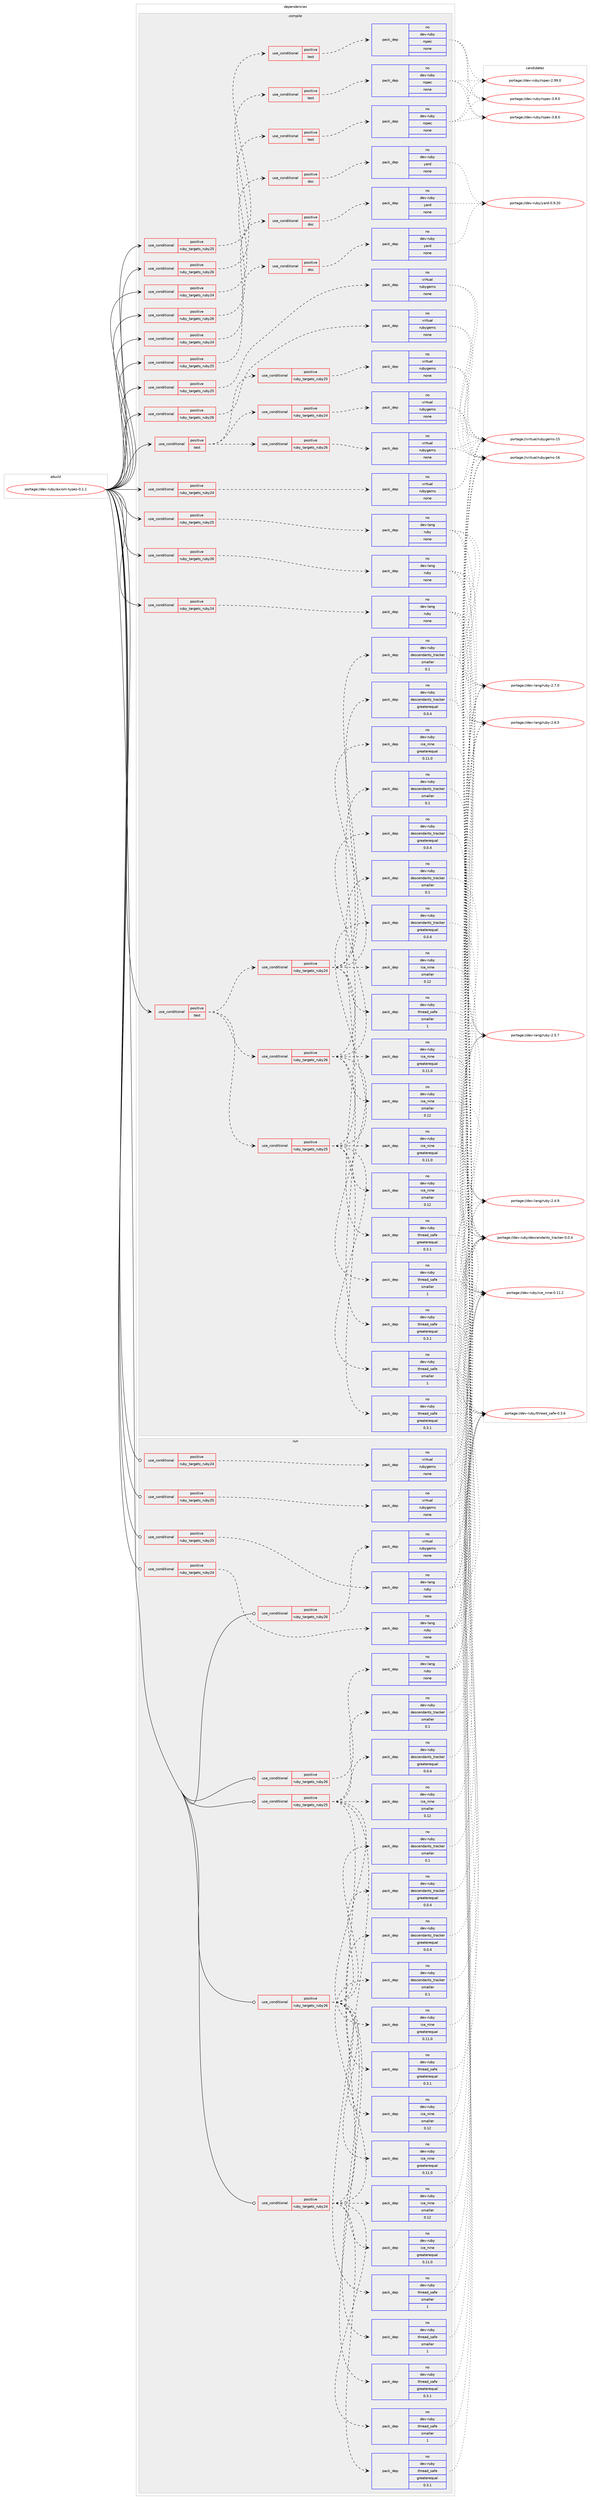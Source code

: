 digraph prolog {

# *************
# Graph options
# *************

newrank=true;
concentrate=true;
compound=true;
graph [rankdir=LR,fontname=Helvetica,fontsize=10,ranksep=1.5];#, ranksep=2.5, nodesep=0.2];
edge  [arrowhead=vee];
node  [fontname=Helvetica,fontsize=10];

# **********
# The ebuild
# **********

subgraph cluster_leftcol {
color=gray;
rank=same;
label=<<i>ebuild</i>>;
id [label="portage://dev-ruby/axiom-types-0.1.1", color=red, width=4, href="../dev-ruby/axiom-types-0.1.1.svg"];
}

# ****************
# The dependencies
# ****************

subgraph cluster_midcol {
color=gray;
label=<<i>dependencies</i>>;
subgraph cluster_compile {
fillcolor="#eeeeee";
style=filled;
label=<<i>compile</i>>;
subgraph cond92978 {
dependency367041 [label=<<TABLE BORDER="0" CELLBORDER="1" CELLSPACING="0" CELLPADDING="4"><TR><TD ROWSPAN="3" CELLPADDING="10">use_conditional</TD></TR><TR><TD>positive</TD></TR><TR><TD>ruby_targets_ruby24</TD></TR></TABLE>>, shape=none, color=red];
subgraph cond92979 {
dependency367042 [label=<<TABLE BORDER="0" CELLBORDER="1" CELLSPACING="0" CELLPADDING="4"><TR><TD ROWSPAN="3" CELLPADDING="10">use_conditional</TD></TR><TR><TD>positive</TD></TR><TR><TD>doc</TD></TR></TABLE>>, shape=none, color=red];
subgraph pack269239 {
dependency367043 [label=<<TABLE BORDER="0" CELLBORDER="1" CELLSPACING="0" CELLPADDING="4" WIDTH="220"><TR><TD ROWSPAN="6" CELLPADDING="30">pack_dep</TD></TR><TR><TD WIDTH="110">no</TD></TR><TR><TD>dev-ruby</TD></TR><TR><TD>yard</TD></TR><TR><TD>none</TD></TR><TR><TD></TD></TR></TABLE>>, shape=none, color=blue];
}
dependency367042:e -> dependency367043:w [weight=20,style="dashed",arrowhead="vee"];
}
dependency367041:e -> dependency367042:w [weight=20,style="dashed",arrowhead="vee"];
}
id:e -> dependency367041:w [weight=20,style="solid",arrowhead="vee"];
subgraph cond92980 {
dependency367044 [label=<<TABLE BORDER="0" CELLBORDER="1" CELLSPACING="0" CELLPADDING="4"><TR><TD ROWSPAN="3" CELLPADDING="10">use_conditional</TD></TR><TR><TD>positive</TD></TR><TR><TD>ruby_targets_ruby24</TD></TR></TABLE>>, shape=none, color=red];
subgraph cond92981 {
dependency367045 [label=<<TABLE BORDER="0" CELLBORDER="1" CELLSPACING="0" CELLPADDING="4"><TR><TD ROWSPAN="3" CELLPADDING="10">use_conditional</TD></TR><TR><TD>positive</TD></TR><TR><TD>test</TD></TR></TABLE>>, shape=none, color=red];
subgraph pack269240 {
dependency367046 [label=<<TABLE BORDER="0" CELLBORDER="1" CELLSPACING="0" CELLPADDING="4" WIDTH="220"><TR><TD ROWSPAN="6" CELLPADDING="30">pack_dep</TD></TR><TR><TD WIDTH="110">no</TD></TR><TR><TD>dev-ruby</TD></TR><TR><TD>rspec</TD></TR><TR><TD>none</TD></TR><TR><TD></TD></TR></TABLE>>, shape=none, color=blue];
}
dependency367045:e -> dependency367046:w [weight=20,style="dashed",arrowhead="vee"];
}
dependency367044:e -> dependency367045:w [weight=20,style="dashed",arrowhead="vee"];
}
id:e -> dependency367044:w [weight=20,style="solid",arrowhead="vee"];
subgraph cond92982 {
dependency367047 [label=<<TABLE BORDER="0" CELLBORDER="1" CELLSPACING="0" CELLPADDING="4"><TR><TD ROWSPAN="3" CELLPADDING="10">use_conditional</TD></TR><TR><TD>positive</TD></TR><TR><TD>ruby_targets_ruby24</TD></TR></TABLE>>, shape=none, color=red];
subgraph pack269241 {
dependency367048 [label=<<TABLE BORDER="0" CELLBORDER="1" CELLSPACING="0" CELLPADDING="4" WIDTH="220"><TR><TD ROWSPAN="6" CELLPADDING="30">pack_dep</TD></TR><TR><TD WIDTH="110">no</TD></TR><TR><TD>dev-lang</TD></TR><TR><TD>ruby</TD></TR><TR><TD>none</TD></TR><TR><TD></TD></TR></TABLE>>, shape=none, color=blue];
}
dependency367047:e -> dependency367048:w [weight=20,style="dashed",arrowhead="vee"];
}
id:e -> dependency367047:w [weight=20,style="solid",arrowhead="vee"];
subgraph cond92983 {
dependency367049 [label=<<TABLE BORDER="0" CELLBORDER="1" CELLSPACING="0" CELLPADDING="4"><TR><TD ROWSPAN="3" CELLPADDING="10">use_conditional</TD></TR><TR><TD>positive</TD></TR><TR><TD>ruby_targets_ruby24</TD></TR></TABLE>>, shape=none, color=red];
subgraph pack269242 {
dependency367050 [label=<<TABLE BORDER="0" CELLBORDER="1" CELLSPACING="0" CELLPADDING="4" WIDTH="220"><TR><TD ROWSPAN="6" CELLPADDING="30">pack_dep</TD></TR><TR><TD WIDTH="110">no</TD></TR><TR><TD>virtual</TD></TR><TR><TD>rubygems</TD></TR><TR><TD>none</TD></TR><TR><TD></TD></TR></TABLE>>, shape=none, color=blue];
}
dependency367049:e -> dependency367050:w [weight=20,style="dashed",arrowhead="vee"];
}
id:e -> dependency367049:w [weight=20,style="solid",arrowhead="vee"];
subgraph cond92984 {
dependency367051 [label=<<TABLE BORDER="0" CELLBORDER="1" CELLSPACING="0" CELLPADDING="4"><TR><TD ROWSPAN="3" CELLPADDING="10">use_conditional</TD></TR><TR><TD>positive</TD></TR><TR><TD>ruby_targets_ruby25</TD></TR></TABLE>>, shape=none, color=red];
subgraph cond92985 {
dependency367052 [label=<<TABLE BORDER="0" CELLBORDER="1" CELLSPACING="0" CELLPADDING="4"><TR><TD ROWSPAN="3" CELLPADDING="10">use_conditional</TD></TR><TR><TD>positive</TD></TR><TR><TD>doc</TD></TR></TABLE>>, shape=none, color=red];
subgraph pack269243 {
dependency367053 [label=<<TABLE BORDER="0" CELLBORDER="1" CELLSPACING="0" CELLPADDING="4" WIDTH="220"><TR><TD ROWSPAN="6" CELLPADDING="30">pack_dep</TD></TR><TR><TD WIDTH="110">no</TD></TR><TR><TD>dev-ruby</TD></TR><TR><TD>yard</TD></TR><TR><TD>none</TD></TR><TR><TD></TD></TR></TABLE>>, shape=none, color=blue];
}
dependency367052:e -> dependency367053:w [weight=20,style="dashed",arrowhead="vee"];
}
dependency367051:e -> dependency367052:w [weight=20,style="dashed",arrowhead="vee"];
}
id:e -> dependency367051:w [weight=20,style="solid",arrowhead="vee"];
subgraph cond92986 {
dependency367054 [label=<<TABLE BORDER="0" CELLBORDER="1" CELLSPACING="0" CELLPADDING="4"><TR><TD ROWSPAN="3" CELLPADDING="10">use_conditional</TD></TR><TR><TD>positive</TD></TR><TR><TD>ruby_targets_ruby25</TD></TR></TABLE>>, shape=none, color=red];
subgraph cond92987 {
dependency367055 [label=<<TABLE BORDER="0" CELLBORDER="1" CELLSPACING="0" CELLPADDING="4"><TR><TD ROWSPAN="3" CELLPADDING="10">use_conditional</TD></TR><TR><TD>positive</TD></TR><TR><TD>test</TD></TR></TABLE>>, shape=none, color=red];
subgraph pack269244 {
dependency367056 [label=<<TABLE BORDER="0" CELLBORDER="1" CELLSPACING="0" CELLPADDING="4" WIDTH="220"><TR><TD ROWSPAN="6" CELLPADDING="30">pack_dep</TD></TR><TR><TD WIDTH="110">no</TD></TR><TR><TD>dev-ruby</TD></TR><TR><TD>rspec</TD></TR><TR><TD>none</TD></TR><TR><TD></TD></TR></TABLE>>, shape=none, color=blue];
}
dependency367055:e -> dependency367056:w [weight=20,style="dashed",arrowhead="vee"];
}
dependency367054:e -> dependency367055:w [weight=20,style="dashed",arrowhead="vee"];
}
id:e -> dependency367054:w [weight=20,style="solid",arrowhead="vee"];
subgraph cond92988 {
dependency367057 [label=<<TABLE BORDER="0" CELLBORDER="1" CELLSPACING="0" CELLPADDING="4"><TR><TD ROWSPAN="3" CELLPADDING="10">use_conditional</TD></TR><TR><TD>positive</TD></TR><TR><TD>ruby_targets_ruby25</TD></TR></TABLE>>, shape=none, color=red];
subgraph pack269245 {
dependency367058 [label=<<TABLE BORDER="0" CELLBORDER="1" CELLSPACING="0" CELLPADDING="4" WIDTH="220"><TR><TD ROWSPAN="6" CELLPADDING="30">pack_dep</TD></TR><TR><TD WIDTH="110">no</TD></TR><TR><TD>dev-lang</TD></TR><TR><TD>ruby</TD></TR><TR><TD>none</TD></TR><TR><TD></TD></TR></TABLE>>, shape=none, color=blue];
}
dependency367057:e -> dependency367058:w [weight=20,style="dashed",arrowhead="vee"];
}
id:e -> dependency367057:w [weight=20,style="solid",arrowhead="vee"];
subgraph cond92989 {
dependency367059 [label=<<TABLE BORDER="0" CELLBORDER="1" CELLSPACING="0" CELLPADDING="4"><TR><TD ROWSPAN="3" CELLPADDING="10">use_conditional</TD></TR><TR><TD>positive</TD></TR><TR><TD>ruby_targets_ruby25</TD></TR></TABLE>>, shape=none, color=red];
subgraph pack269246 {
dependency367060 [label=<<TABLE BORDER="0" CELLBORDER="1" CELLSPACING="0" CELLPADDING="4" WIDTH="220"><TR><TD ROWSPAN="6" CELLPADDING="30">pack_dep</TD></TR><TR><TD WIDTH="110">no</TD></TR><TR><TD>virtual</TD></TR><TR><TD>rubygems</TD></TR><TR><TD>none</TD></TR><TR><TD></TD></TR></TABLE>>, shape=none, color=blue];
}
dependency367059:e -> dependency367060:w [weight=20,style="dashed",arrowhead="vee"];
}
id:e -> dependency367059:w [weight=20,style="solid",arrowhead="vee"];
subgraph cond92990 {
dependency367061 [label=<<TABLE BORDER="0" CELLBORDER="1" CELLSPACING="0" CELLPADDING="4"><TR><TD ROWSPAN="3" CELLPADDING="10">use_conditional</TD></TR><TR><TD>positive</TD></TR><TR><TD>ruby_targets_ruby26</TD></TR></TABLE>>, shape=none, color=red];
subgraph cond92991 {
dependency367062 [label=<<TABLE BORDER="0" CELLBORDER="1" CELLSPACING="0" CELLPADDING="4"><TR><TD ROWSPAN="3" CELLPADDING="10">use_conditional</TD></TR><TR><TD>positive</TD></TR><TR><TD>doc</TD></TR></TABLE>>, shape=none, color=red];
subgraph pack269247 {
dependency367063 [label=<<TABLE BORDER="0" CELLBORDER="1" CELLSPACING="0" CELLPADDING="4" WIDTH="220"><TR><TD ROWSPAN="6" CELLPADDING="30">pack_dep</TD></TR><TR><TD WIDTH="110">no</TD></TR><TR><TD>dev-ruby</TD></TR><TR><TD>yard</TD></TR><TR><TD>none</TD></TR><TR><TD></TD></TR></TABLE>>, shape=none, color=blue];
}
dependency367062:e -> dependency367063:w [weight=20,style="dashed",arrowhead="vee"];
}
dependency367061:e -> dependency367062:w [weight=20,style="dashed",arrowhead="vee"];
}
id:e -> dependency367061:w [weight=20,style="solid",arrowhead="vee"];
subgraph cond92992 {
dependency367064 [label=<<TABLE BORDER="0" CELLBORDER="1" CELLSPACING="0" CELLPADDING="4"><TR><TD ROWSPAN="3" CELLPADDING="10">use_conditional</TD></TR><TR><TD>positive</TD></TR><TR><TD>ruby_targets_ruby26</TD></TR></TABLE>>, shape=none, color=red];
subgraph cond92993 {
dependency367065 [label=<<TABLE BORDER="0" CELLBORDER="1" CELLSPACING="0" CELLPADDING="4"><TR><TD ROWSPAN="3" CELLPADDING="10">use_conditional</TD></TR><TR><TD>positive</TD></TR><TR><TD>test</TD></TR></TABLE>>, shape=none, color=red];
subgraph pack269248 {
dependency367066 [label=<<TABLE BORDER="0" CELLBORDER="1" CELLSPACING="0" CELLPADDING="4" WIDTH="220"><TR><TD ROWSPAN="6" CELLPADDING="30">pack_dep</TD></TR><TR><TD WIDTH="110">no</TD></TR><TR><TD>dev-ruby</TD></TR><TR><TD>rspec</TD></TR><TR><TD>none</TD></TR><TR><TD></TD></TR></TABLE>>, shape=none, color=blue];
}
dependency367065:e -> dependency367066:w [weight=20,style="dashed",arrowhead="vee"];
}
dependency367064:e -> dependency367065:w [weight=20,style="dashed",arrowhead="vee"];
}
id:e -> dependency367064:w [weight=20,style="solid",arrowhead="vee"];
subgraph cond92994 {
dependency367067 [label=<<TABLE BORDER="0" CELLBORDER="1" CELLSPACING="0" CELLPADDING="4"><TR><TD ROWSPAN="3" CELLPADDING="10">use_conditional</TD></TR><TR><TD>positive</TD></TR><TR><TD>ruby_targets_ruby26</TD></TR></TABLE>>, shape=none, color=red];
subgraph pack269249 {
dependency367068 [label=<<TABLE BORDER="0" CELLBORDER="1" CELLSPACING="0" CELLPADDING="4" WIDTH="220"><TR><TD ROWSPAN="6" CELLPADDING="30">pack_dep</TD></TR><TR><TD WIDTH="110">no</TD></TR><TR><TD>dev-lang</TD></TR><TR><TD>ruby</TD></TR><TR><TD>none</TD></TR><TR><TD></TD></TR></TABLE>>, shape=none, color=blue];
}
dependency367067:e -> dependency367068:w [weight=20,style="dashed",arrowhead="vee"];
}
id:e -> dependency367067:w [weight=20,style="solid",arrowhead="vee"];
subgraph cond92995 {
dependency367069 [label=<<TABLE BORDER="0" CELLBORDER="1" CELLSPACING="0" CELLPADDING="4"><TR><TD ROWSPAN="3" CELLPADDING="10">use_conditional</TD></TR><TR><TD>positive</TD></TR><TR><TD>ruby_targets_ruby26</TD></TR></TABLE>>, shape=none, color=red];
subgraph pack269250 {
dependency367070 [label=<<TABLE BORDER="0" CELLBORDER="1" CELLSPACING="0" CELLPADDING="4" WIDTH="220"><TR><TD ROWSPAN="6" CELLPADDING="30">pack_dep</TD></TR><TR><TD WIDTH="110">no</TD></TR><TR><TD>virtual</TD></TR><TR><TD>rubygems</TD></TR><TR><TD>none</TD></TR><TR><TD></TD></TR></TABLE>>, shape=none, color=blue];
}
dependency367069:e -> dependency367070:w [weight=20,style="dashed",arrowhead="vee"];
}
id:e -> dependency367069:w [weight=20,style="solid",arrowhead="vee"];
subgraph cond92996 {
dependency367071 [label=<<TABLE BORDER="0" CELLBORDER="1" CELLSPACING="0" CELLPADDING="4"><TR><TD ROWSPAN="3" CELLPADDING="10">use_conditional</TD></TR><TR><TD>positive</TD></TR><TR><TD>test</TD></TR></TABLE>>, shape=none, color=red];
subgraph cond92997 {
dependency367072 [label=<<TABLE BORDER="0" CELLBORDER="1" CELLSPACING="0" CELLPADDING="4"><TR><TD ROWSPAN="3" CELLPADDING="10">use_conditional</TD></TR><TR><TD>positive</TD></TR><TR><TD>ruby_targets_ruby24</TD></TR></TABLE>>, shape=none, color=red];
subgraph pack269251 {
dependency367073 [label=<<TABLE BORDER="0" CELLBORDER="1" CELLSPACING="0" CELLPADDING="4" WIDTH="220"><TR><TD ROWSPAN="6" CELLPADDING="30">pack_dep</TD></TR><TR><TD WIDTH="110">no</TD></TR><TR><TD>dev-ruby</TD></TR><TR><TD>descendants_tracker</TD></TR><TR><TD>greaterequal</TD></TR><TR><TD>0.0.4</TD></TR></TABLE>>, shape=none, color=blue];
}
dependency367072:e -> dependency367073:w [weight=20,style="dashed",arrowhead="vee"];
subgraph pack269252 {
dependency367074 [label=<<TABLE BORDER="0" CELLBORDER="1" CELLSPACING="0" CELLPADDING="4" WIDTH="220"><TR><TD ROWSPAN="6" CELLPADDING="30">pack_dep</TD></TR><TR><TD WIDTH="110">no</TD></TR><TR><TD>dev-ruby</TD></TR><TR><TD>descendants_tracker</TD></TR><TR><TD>smaller</TD></TR><TR><TD>0.1</TD></TR></TABLE>>, shape=none, color=blue];
}
dependency367072:e -> dependency367074:w [weight=20,style="dashed",arrowhead="vee"];
subgraph pack269253 {
dependency367075 [label=<<TABLE BORDER="0" CELLBORDER="1" CELLSPACING="0" CELLPADDING="4" WIDTH="220"><TR><TD ROWSPAN="6" CELLPADDING="30">pack_dep</TD></TR><TR><TD WIDTH="110">no</TD></TR><TR><TD>dev-ruby</TD></TR><TR><TD>ice_nine</TD></TR><TR><TD>greaterequal</TD></TR><TR><TD>0.11.0</TD></TR></TABLE>>, shape=none, color=blue];
}
dependency367072:e -> dependency367075:w [weight=20,style="dashed",arrowhead="vee"];
subgraph pack269254 {
dependency367076 [label=<<TABLE BORDER="0" CELLBORDER="1" CELLSPACING="0" CELLPADDING="4" WIDTH="220"><TR><TD ROWSPAN="6" CELLPADDING="30">pack_dep</TD></TR><TR><TD WIDTH="110">no</TD></TR><TR><TD>dev-ruby</TD></TR><TR><TD>ice_nine</TD></TR><TR><TD>smaller</TD></TR><TR><TD>0.12</TD></TR></TABLE>>, shape=none, color=blue];
}
dependency367072:e -> dependency367076:w [weight=20,style="dashed",arrowhead="vee"];
subgraph pack269255 {
dependency367077 [label=<<TABLE BORDER="0" CELLBORDER="1" CELLSPACING="0" CELLPADDING="4" WIDTH="220"><TR><TD ROWSPAN="6" CELLPADDING="30">pack_dep</TD></TR><TR><TD WIDTH="110">no</TD></TR><TR><TD>dev-ruby</TD></TR><TR><TD>thread_safe</TD></TR><TR><TD>greaterequal</TD></TR><TR><TD>0.3.1</TD></TR></TABLE>>, shape=none, color=blue];
}
dependency367072:e -> dependency367077:w [weight=20,style="dashed",arrowhead="vee"];
subgraph pack269256 {
dependency367078 [label=<<TABLE BORDER="0" CELLBORDER="1" CELLSPACING="0" CELLPADDING="4" WIDTH="220"><TR><TD ROWSPAN="6" CELLPADDING="30">pack_dep</TD></TR><TR><TD WIDTH="110">no</TD></TR><TR><TD>dev-ruby</TD></TR><TR><TD>thread_safe</TD></TR><TR><TD>smaller</TD></TR><TR><TD>1</TD></TR></TABLE>>, shape=none, color=blue];
}
dependency367072:e -> dependency367078:w [weight=20,style="dashed",arrowhead="vee"];
}
dependency367071:e -> dependency367072:w [weight=20,style="dashed",arrowhead="vee"];
subgraph cond92998 {
dependency367079 [label=<<TABLE BORDER="0" CELLBORDER="1" CELLSPACING="0" CELLPADDING="4"><TR><TD ROWSPAN="3" CELLPADDING="10">use_conditional</TD></TR><TR><TD>positive</TD></TR><TR><TD>ruby_targets_ruby25</TD></TR></TABLE>>, shape=none, color=red];
subgraph pack269257 {
dependency367080 [label=<<TABLE BORDER="0" CELLBORDER="1" CELLSPACING="0" CELLPADDING="4" WIDTH="220"><TR><TD ROWSPAN="6" CELLPADDING="30">pack_dep</TD></TR><TR><TD WIDTH="110">no</TD></TR><TR><TD>dev-ruby</TD></TR><TR><TD>descendants_tracker</TD></TR><TR><TD>greaterequal</TD></TR><TR><TD>0.0.4</TD></TR></TABLE>>, shape=none, color=blue];
}
dependency367079:e -> dependency367080:w [weight=20,style="dashed",arrowhead="vee"];
subgraph pack269258 {
dependency367081 [label=<<TABLE BORDER="0" CELLBORDER="1" CELLSPACING="0" CELLPADDING="4" WIDTH="220"><TR><TD ROWSPAN="6" CELLPADDING="30">pack_dep</TD></TR><TR><TD WIDTH="110">no</TD></TR><TR><TD>dev-ruby</TD></TR><TR><TD>descendants_tracker</TD></TR><TR><TD>smaller</TD></TR><TR><TD>0.1</TD></TR></TABLE>>, shape=none, color=blue];
}
dependency367079:e -> dependency367081:w [weight=20,style="dashed",arrowhead="vee"];
subgraph pack269259 {
dependency367082 [label=<<TABLE BORDER="0" CELLBORDER="1" CELLSPACING="0" CELLPADDING="4" WIDTH="220"><TR><TD ROWSPAN="6" CELLPADDING="30">pack_dep</TD></TR><TR><TD WIDTH="110">no</TD></TR><TR><TD>dev-ruby</TD></TR><TR><TD>ice_nine</TD></TR><TR><TD>greaterequal</TD></TR><TR><TD>0.11.0</TD></TR></TABLE>>, shape=none, color=blue];
}
dependency367079:e -> dependency367082:w [weight=20,style="dashed",arrowhead="vee"];
subgraph pack269260 {
dependency367083 [label=<<TABLE BORDER="0" CELLBORDER="1" CELLSPACING="0" CELLPADDING="4" WIDTH="220"><TR><TD ROWSPAN="6" CELLPADDING="30">pack_dep</TD></TR><TR><TD WIDTH="110">no</TD></TR><TR><TD>dev-ruby</TD></TR><TR><TD>ice_nine</TD></TR><TR><TD>smaller</TD></TR><TR><TD>0.12</TD></TR></TABLE>>, shape=none, color=blue];
}
dependency367079:e -> dependency367083:w [weight=20,style="dashed",arrowhead="vee"];
subgraph pack269261 {
dependency367084 [label=<<TABLE BORDER="0" CELLBORDER="1" CELLSPACING="0" CELLPADDING="4" WIDTH="220"><TR><TD ROWSPAN="6" CELLPADDING="30">pack_dep</TD></TR><TR><TD WIDTH="110">no</TD></TR><TR><TD>dev-ruby</TD></TR><TR><TD>thread_safe</TD></TR><TR><TD>greaterequal</TD></TR><TR><TD>0.3.1</TD></TR></TABLE>>, shape=none, color=blue];
}
dependency367079:e -> dependency367084:w [weight=20,style="dashed",arrowhead="vee"];
subgraph pack269262 {
dependency367085 [label=<<TABLE BORDER="0" CELLBORDER="1" CELLSPACING="0" CELLPADDING="4" WIDTH="220"><TR><TD ROWSPAN="6" CELLPADDING="30">pack_dep</TD></TR><TR><TD WIDTH="110">no</TD></TR><TR><TD>dev-ruby</TD></TR><TR><TD>thread_safe</TD></TR><TR><TD>smaller</TD></TR><TR><TD>1</TD></TR></TABLE>>, shape=none, color=blue];
}
dependency367079:e -> dependency367085:w [weight=20,style="dashed",arrowhead="vee"];
}
dependency367071:e -> dependency367079:w [weight=20,style="dashed",arrowhead="vee"];
subgraph cond92999 {
dependency367086 [label=<<TABLE BORDER="0" CELLBORDER="1" CELLSPACING="0" CELLPADDING="4"><TR><TD ROWSPAN="3" CELLPADDING="10">use_conditional</TD></TR><TR><TD>positive</TD></TR><TR><TD>ruby_targets_ruby26</TD></TR></TABLE>>, shape=none, color=red];
subgraph pack269263 {
dependency367087 [label=<<TABLE BORDER="0" CELLBORDER="1" CELLSPACING="0" CELLPADDING="4" WIDTH="220"><TR><TD ROWSPAN="6" CELLPADDING="30">pack_dep</TD></TR><TR><TD WIDTH="110">no</TD></TR><TR><TD>dev-ruby</TD></TR><TR><TD>descendants_tracker</TD></TR><TR><TD>greaterequal</TD></TR><TR><TD>0.0.4</TD></TR></TABLE>>, shape=none, color=blue];
}
dependency367086:e -> dependency367087:w [weight=20,style="dashed",arrowhead="vee"];
subgraph pack269264 {
dependency367088 [label=<<TABLE BORDER="0" CELLBORDER="1" CELLSPACING="0" CELLPADDING="4" WIDTH="220"><TR><TD ROWSPAN="6" CELLPADDING="30">pack_dep</TD></TR><TR><TD WIDTH="110">no</TD></TR><TR><TD>dev-ruby</TD></TR><TR><TD>descendants_tracker</TD></TR><TR><TD>smaller</TD></TR><TR><TD>0.1</TD></TR></TABLE>>, shape=none, color=blue];
}
dependency367086:e -> dependency367088:w [weight=20,style="dashed",arrowhead="vee"];
subgraph pack269265 {
dependency367089 [label=<<TABLE BORDER="0" CELLBORDER="1" CELLSPACING="0" CELLPADDING="4" WIDTH="220"><TR><TD ROWSPAN="6" CELLPADDING="30">pack_dep</TD></TR><TR><TD WIDTH="110">no</TD></TR><TR><TD>dev-ruby</TD></TR><TR><TD>ice_nine</TD></TR><TR><TD>greaterequal</TD></TR><TR><TD>0.11.0</TD></TR></TABLE>>, shape=none, color=blue];
}
dependency367086:e -> dependency367089:w [weight=20,style="dashed",arrowhead="vee"];
subgraph pack269266 {
dependency367090 [label=<<TABLE BORDER="0" CELLBORDER="1" CELLSPACING="0" CELLPADDING="4" WIDTH="220"><TR><TD ROWSPAN="6" CELLPADDING="30">pack_dep</TD></TR><TR><TD WIDTH="110">no</TD></TR><TR><TD>dev-ruby</TD></TR><TR><TD>ice_nine</TD></TR><TR><TD>smaller</TD></TR><TR><TD>0.12</TD></TR></TABLE>>, shape=none, color=blue];
}
dependency367086:e -> dependency367090:w [weight=20,style="dashed",arrowhead="vee"];
subgraph pack269267 {
dependency367091 [label=<<TABLE BORDER="0" CELLBORDER="1" CELLSPACING="0" CELLPADDING="4" WIDTH="220"><TR><TD ROWSPAN="6" CELLPADDING="30">pack_dep</TD></TR><TR><TD WIDTH="110">no</TD></TR><TR><TD>dev-ruby</TD></TR><TR><TD>thread_safe</TD></TR><TR><TD>greaterequal</TD></TR><TR><TD>0.3.1</TD></TR></TABLE>>, shape=none, color=blue];
}
dependency367086:e -> dependency367091:w [weight=20,style="dashed",arrowhead="vee"];
subgraph pack269268 {
dependency367092 [label=<<TABLE BORDER="0" CELLBORDER="1" CELLSPACING="0" CELLPADDING="4" WIDTH="220"><TR><TD ROWSPAN="6" CELLPADDING="30">pack_dep</TD></TR><TR><TD WIDTH="110">no</TD></TR><TR><TD>dev-ruby</TD></TR><TR><TD>thread_safe</TD></TR><TR><TD>smaller</TD></TR><TR><TD>1</TD></TR></TABLE>>, shape=none, color=blue];
}
dependency367086:e -> dependency367092:w [weight=20,style="dashed",arrowhead="vee"];
}
dependency367071:e -> dependency367086:w [weight=20,style="dashed",arrowhead="vee"];
}
id:e -> dependency367071:w [weight=20,style="solid",arrowhead="vee"];
subgraph cond93000 {
dependency367093 [label=<<TABLE BORDER="0" CELLBORDER="1" CELLSPACING="0" CELLPADDING="4"><TR><TD ROWSPAN="3" CELLPADDING="10">use_conditional</TD></TR><TR><TD>positive</TD></TR><TR><TD>test</TD></TR></TABLE>>, shape=none, color=red];
subgraph cond93001 {
dependency367094 [label=<<TABLE BORDER="0" CELLBORDER="1" CELLSPACING="0" CELLPADDING="4"><TR><TD ROWSPAN="3" CELLPADDING="10">use_conditional</TD></TR><TR><TD>positive</TD></TR><TR><TD>ruby_targets_ruby24</TD></TR></TABLE>>, shape=none, color=red];
subgraph pack269269 {
dependency367095 [label=<<TABLE BORDER="0" CELLBORDER="1" CELLSPACING="0" CELLPADDING="4" WIDTH="220"><TR><TD ROWSPAN="6" CELLPADDING="30">pack_dep</TD></TR><TR><TD WIDTH="110">no</TD></TR><TR><TD>virtual</TD></TR><TR><TD>rubygems</TD></TR><TR><TD>none</TD></TR><TR><TD></TD></TR></TABLE>>, shape=none, color=blue];
}
dependency367094:e -> dependency367095:w [weight=20,style="dashed",arrowhead="vee"];
}
dependency367093:e -> dependency367094:w [weight=20,style="dashed",arrowhead="vee"];
subgraph cond93002 {
dependency367096 [label=<<TABLE BORDER="0" CELLBORDER="1" CELLSPACING="0" CELLPADDING="4"><TR><TD ROWSPAN="3" CELLPADDING="10">use_conditional</TD></TR><TR><TD>positive</TD></TR><TR><TD>ruby_targets_ruby25</TD></TR></TABLE>>, shape=none, color=red];
subgraph pack269270 {
dependency367097 [label=<<TABLE BORDER="0" CELLBORDER="1" CELLSPACING="0" CELLPADDING="4" WIDTH="220"><TR><TD ROWSPAN="6" CELLPADDING="30">pack_dep</TD></TR><TR><TD WIDTH="110">no</TD></TR><TR><TD>virtual</TD></TR><TR><TD>rubygems</TD></TR><TR><TD>none</TD></TR><TR><TD></TD></TR></TABLE>>, shape=none, color=blue];
}
dependency367096:e -> dependency367097:w [weight=20,style="dashed",arrowhead="vee"];
}
dependency367093:e -> dependency367096:w [weight=20,style="dashed",arrowhead="vee"];
subgraph cond93003 {
dependency367098 [label=<<TABLE BORDER="0" CELLBORDER="1" CELLSPACING="0" CELLPADDING="4"><TR><TD ROWSPAN="3" CELLPADDING="10">use_conditional</TD></TR><TR><TD>positive</TD></TR><TR><TD>ruby_targets_ruby26</TD></TR></TABLE>>, shape=none, color=red];
subgraph pack269271 {
dependency367099 [label=<<TABLE BORDER="0" CELLBORDER="1" CELLSPACING="0" CELLPADDING="4" WIDTH="220"><TR><TD ROWSPAN="6" CELLPADDING="30">pack_dep</TD></TR><TR><TD WIDTH="110">no</TD></TR><TR><TD>virtual</TD></TR><TR><TD>rubygems</TD></TR><TR><TD>none</TD></TR><TR><TD></TD></TR></TABLE>>, shape=none, color=blue];
}
dependency367098:e -> dependency367099:w [weight=20,style="dashed",arrowhead="vee"];
}
dependency367093:e -> dependency367098:w [weight=20,style="dashed",arrowhead="vee"];
}
id:e -> dependency367093:w [weight=20,style="solid",arrowhead="vee"];
}
subgraph cluster_compileandrun {
fillcolor="#eeeeee";
style=filled;
label=<<i>compile and run</i>>;
}
subgraph cluster_run {
fillcolor="#eeeeee";
style=filled;
label=<<i>run</i>>;
subgraph cond93004 {
dependency367100 [label=<<TABLE BORDER="0" CELLBORDER="1" CELLSPACING="0" CELLPADDING="4"><TR><TD ROWSPAN="3" CELLPADDING="10">use_conditional</TD></TR><TR><TD>positive</TD></TR><TR><TD>ruby_targets_ruby24</TD></TR></TABLE>>, shape=none, color=red];
subgraph pack269272 {
dependency367101 [label=<<TABLE BORDER="0" CELLBORDER="1" CELLSPACING="0" CELLPADDING="4" WIDTH="220"><TR><TD ROWSPAN="6" CELLPADDING="30">pack_dep</TD></TR><TR><TD WIDTH="110">no</TD></TR><TR><TD>dev-lang</TD></TR><TR><TD>ruby</TD></TR><TR><TD>none</TD></TR><TR><TD></TD></TR></TABLE>>, shape=none, color=blue];
}
dependency367100:e -> dependency367101:w [weight=20,style="dashed",arrowhead="vee"];
}
id:e -> dependency367100:w [weight=20,style="solid",arrowhead="odot"];
subgraph cond93005 {
dependency367102 [label=<<TABLE BORDER="0" CELLBORDER="1" CELLSPACING="0" CELLPADDING="4"><TR><TD ROWSPAN="3" CELLPADDING="10">use_conditional</TD></TR><TR><TD>positive</TD></TR><TR><TD>ruby_targets_ruby24</TD></TR></TABLE>>, shape=none, color=red];
subgraph pack269273 {
dependency367103 [label=<<TABLE BORDER="0" CELLBORDER="1" CELLSPACING="0" CELLPADDING="4" WIDTH="220"><TR><TD ROWSPAN="6" CELLPADDING="30">pack_dep</TD></TR><TR><TD WIDTH="110">no</TD></TR><TR><TD>dev-ruby</TD></TR><TR><TD>descendants_tracker</TD></TR><TR><TD>greaterequal</TD></TR><TR><TD>0.0.4</TD></TR></TABLE>>, shape=none, color=blue];
}
dependency367102:e -> dependency367103:w [weight=20,style="dashed",arrowhead="vee"];
subgraph pack269274 {
dependency367104 [label=<<TABLE BORDER="0" CELLBORDER="1" CELLSPACING="0" CELLPADDING="4" WIDTH="220"><TR><TD ROWSPAN="6" CELLPADDING="30">pack_dep</TD></TR><TR><TD WIDTH="110">no</TD></TR><TR><TD>dev-ruby</TD></TR><TR><TD>descendants_tracker</TD></TR><TR><TD>smaller</TD></TR><TR><TD>0.1</TD></TR></TABLE>>, shape=none, color=blue];
}
dependency367102:e -> dependency367104:w [weight=20,style="dashed",arrowhead="vee"];
subgraph pack269275 {
dependency367105 [label=<<TABLE BORDER="0" CELLBORDER="1" CELLSPACING="0" CELLPADDING="4" WIDTH="220"><TR><TD ROWSPAN="6" CELLPADDING="30">pack_dep</TD></TR><TR><TD WIDTH="110">no</TD></TR><TR><TD>dev-ruby</TD></TR><TR><TD>ice_nine</TD></TR><TR><TD>greaterequal</TD></TR><TR><TD>0.11.0</TD></TR></TABLE>>, shape=none, color=blue];
}
dependency367102:e -> dependency367105:w [weight=20,style="dashed",arrowhead="vee"];
subgraph pack269276 {
dependency367106 [label=<<TABLE BORDER="0" CELLBORDER="1" CELLSPACING="0" CELLPADDING="4" WIDTH="220"><TR><TD ROWSPAN="6" CELLPADDING="30">pack_dep</TD></TR><TR><TD WIDTH="110">no</TD></TR><TR><TD>dev-ruby</TD></TR><TR><TD>ice_nine</TD></TR><TR><TD>smaller</TD></TR><TR><TD>0.12</TD></TR></TABLE>>, shape=none, color=blue];
}
dependency367102:e -> dependency367106:w [weight=20,style="dashed",arrowhead="vee"];
subgraph pack269277 {
dependency367107 [label=<<TABLE BORDER="0" CELLBORDER="1" CELLSPACING="0" CELLPADDING="4" WIDTH="220"><TR><TD ROWSPAN="6" CELLPADDING="30">pack_dep</TD></TR><TR><TD WIDTH="110">no</TD></TR><TR><TD>dev-ruby</TD></TR><TR><TD>thread_safe</TD></TR><TR><TD>greaterequal</TD></TR><TR><TD>0.3.1</TD></TR></TABLE>>, shape=none, color=blue];
}
dependency367102:e -> dependency367107:w [weight=20,style="dashed",arrowhead="vee"];
subgraph pack269278 {
dependency367108 [label=<<TABLE BORDER="0" CELLBORDER="1" CELLSPACING="0" CELLPADDING="4" WIDTH="220"><TR><TD ROWSPAN="6" CELLPADDING="30">pack_dep</TD></TR><TR><TD WIDTH="110">no</TD></TR><TR><TD>dev-ruby</TD></TR><TR><TD>thread_safe</TD></TR><TR><TD>smaller</TD></TR><TR><TD>1</TD></TR></TABLE>>, shape=none, color=blue];
}
dependency367102:e -> dependency367108:w [weight=20,style="dashed",arrowhead="vee"];
}
id:e -> dependency367102:w [weight=20,style="solid",arrowhead="odot"];
subgraph cond93006 {
dependency367109 [label=<<TABLE BORDER="0" CELLBORDER="1" CELLSPACING="0" CELLPADDING="4"><TR><TD ROWSPAN="3" CELLPADDING="10">use_conditional</TD></TR><TR><TD>positive</TD></TR><TR><TD>ruby_targets_ruby24</TD></TR></TABLE>>, shape=none, color=red];
subgraph pack269279 {
dependency367110 [label=<<TABLE BORDER="0" CELLBORDER="1" CELLSPACING="0" CELLPADDING="4" WIDTH="220"><TR><TD ROWSPAN="6" CELLPADDING="30">pack_dep</TD></TR><TR><TD WIDTH="110">no</TD></TR><TR><TD>virtual</TD></TR><TR><TD>rubygems</TD></TR><TR><TD>none</TD></TR><TR><TD></TD></TR></TABLE>>, shape=none, color=blue];
}
dependency367109:e -> dependency367110:w [weight=20,style="dashed",arrowhead="vee"];
}
id:e -> dependency367109:w [weight=20,style="solid",arrowhead="odot"];
subgraph cond93007 {
dependency367111 [label=<<TABLE BORDER="0" CELLBORDER="1" CELLSPACING="0" CELLPADDING="4"><TR><TD ROWSPAN="3" CELLPADDING="10">use_conditional</TD></TR><TR><TD>positive</TD></TR><TR><TD>ruby_targets_ruby25</TD></TR></TABLE>>, shape=none, color=red];
subgraph pack269280 {
dependency367112 [label=<<TABLE BORDER="0" CELLBORDER="1" CELLSPACING="0" CELLPADDING="4" WIDTH="220"><TR><TD ROWSPAN="6" CELLPADDING="30">pack_dep</TD></TR><TR><TD WIDTH="110">no</TD></TR><TR><TD>dev-lang</TD></TR><TR><TD>ruby</TD></TR><TR><TD>none</TD></TR><TR><TD></TD></TR></TABLE>>, shape=none, color=blue];
}
dependency367111:e -> dependency367112:w [weight=20,style="dashed",arrowhead="vee"];
}
id:e -> dependency367111:w [weight=20,style="solid",arrowhead="odot"];
subgraph cond93008 {
dependency367113 [label=<<TABLE BORDER="0" CELLBORDER="1" CELLSPACING="0" CELLPADDING="4"><TR><TD ROWSPAN="3" CELLPADDING="10">use_conditional</TD></TR><TR><TD>positive</TD></TR><TR><TD>ruby_targets_ruby25</TD></TR></TABLE>>, shape=none, color=red];
subgraph pack269281 {
dependency367114 [label=<<TABLE BORDER="0" CELLBORDER="1" CELLSPACING="0" CELLPADDING="4" WIDTH="220"><TR><TD ROWSPAN="6" CELLPADDING="30">pack_dep</TD></TR><TR><TD WIDTH="110">no</TD></TR><TR><TD>dev-ruby</TD></TR><TR><TD>descendants_tracker</TD></TR><TR><TD>greaterequal</TD></TR><TR><TD>0.0.4</TD></TR></TABLE>>, shape=none, color=blue];
}
dependency367113:e -> dependency367114:w [weight=20,style="dashed",arrowhead="vee"];
subgraph pack269282 {
dependency367115 [label=<<TABLE BORDER="0" CELLBORDER="1" CELLSPACING="0" CELLPADDING="4" WIDTH="220"><TR><TD ROWSPAN="6" CELLPADDING="30">pack_dep</TD></TR><TR><TD WIDTH="110">no</TD></TR><TR><TD>dev-ruby</TD></TR><TR><TD>descendants_tracker</TD></TR><TR><TD>smaller</TD></TR><TR><TD>0.1</TD></TR></TABLE>>, shape=none, color=blue];
}
dependency367113:e -> dependency367115:w [weight=20,style="dashed",arrowhead="vee"];
subgraph pack269283 {
dependency367116 [label=<<TABLE BORDER="0" CELLBORDER="1" CELLSPACING="0" CELLPADDING="4" WIDTH="220"><TR><TD ROWSPAN="6" CELLPADDING="30">pack_dep</TD></TR><TR><TD WIDTH="110">no</TD></TR><TR><TD>dev-ruby</TD></TR><TR><TD>ice_nine</TD></TR><TR><TD>greaterequal</TD></TR><TR><TD>0.11.0</TD></TR></TABLE>>, shape=none, color=blue];
}
dependency367113:e -> dependency367116:w [weight=20,style="dashed",arrowhead="vee"];
subgraph pack269284 {
dependency367117 [label=<<TABLE BORDER="0" CELLBORDER="1" CELLSPACING="0" CELLPADDING="4" WIDTH="220"><TR><TD ROWSPAN="6" CELLPADDING="30">pack_dep</TD></TR><TR><TD WIDTH="110">no</TD></TR><TR><TD>dev-ruby</TD></TR><TR><TD>ice_nine</TD></TR><TR><TD>smaller</TD></TR><TR><TD>0.12</TD></TR></TABLE>>, shape=none, color=blue];
}
dependency367113:e -> dependency367117:w [weight=20,style="dashed",arrowhead="vee"];
subgraph pack269285 {
dependency367118 [label=<<TABLE BORDER="0" CELLBORDER="1" CELLSPACING="0" CELLPADDING="4" WIDTH="220"><TR><TD ROWSPAN="6" CELLPADDING="30">pack_dep</TD></TR><TR><TD WIDTH="110">no</TD></TR><TR><TD>dev-ruby</TD></TR><TR><TD>thread_safe</TD></TR><TR><TD>greaterequal</TD></TR><TR><TD>0.3.1</TD></TR></TABLE>>, shape=none, color=blue];
}
dependency367113:e -> dependency367118:w [weight=20,style="dashed",arrowhead="vee"];
subgraph pack269286 {
dependency367119 [label=<<TABLE BORDER="0" CELLBORDER="1" CELLSPACING="0" CELLPADDING="4" WIDTH="220"><TR><TD ROWSPAN="6" CELLPADDING="30">pack_dep</TD></TR><TR><TD WIDTH="110">no</TD></TR><TR><TD>dev-ruby</TD></TR><TR><TD>thread_safe</TD></TR><TR><TD>smaller</TD></TR><TR><TD>1</TD></TR></TABLE>>, shape=none, color=blue];
}
dependency367113:e -> dependency367119:w [weight=20,style="dashed",arrowhead="vee"];
}
id:e -> dependency367113:w [weight=20,style="solid",arrowhead="odot"];
subgraph cond93009 {
dependency367120 [label=<<TABLE BORDER="0" CELLBORDER="1" CELLSPACING="0" CELLPADDING="4"><TR><TD ROWSPAN="3" CELLPADDING="10">use_conditional</TD></TR><TR><TD>positive</TD></TR><TR><TD>ruby_targets_ruby25</TD></TR></TABLE>>, shape=none, color=red];
subgraph pack269287 {
dependency367121 [label=<<TABLE BORDER="0" CELLBORDER="1" CELLSPACING="0" CELLPADDING="4" WIDTH="220"><TR><TD ROWSPAN="6" CELLPADDING="30">pack_dep</TD></TR><TR><TD WIDTH="110">no</TD></TR><TR><TD>virtual</TD></TR><TR><TD>rubygems</TD></TR><TR><TD>none</TD></TR><TR><TD></TD></TR></TABLE>>, shape=none, color=blue];
}
dependency367120:e -> dependency367121:w [weight=20,style="dashed",arrowhead="vee"];
}
id:e -> dependency367120:w [weight=20,style="solid",arrowhead="odot"];
subgraph cond93010 {
dependency367122 [label=<<TABLE BORDER="0" CELLBORDER="1" CELLSPACING="0" CELLPADDING="4"><TR><TD ROWSPAN="3" CELLPADDING="10">use_conditional</TD></TR><TR><TD>positive</TD></TR><TR><TD>ruby_targets_ruby26</TD></TR></TABLE>>, shape=none, color=red];
subgraph pack269288 {
dependency367123 [label=<<TABLE BORDER="0" CELLBORDER="1" CELLSPACING="0" CELLPADDING="4" WIDTH="220"><TR><TD ROWSPAN="6" CELLPADDING="30">pack_dep</TD></TR><TR><TD WIDTH="110">no</TD></TR><TR><TD>dev-lang</TD></TR><TR><TD>ruby</TD></TR><TR><TD>none</TD></TR><TR><TD></TD></TR></TABLE>>, shape=none, color=blue];
}
dependency367122:e -> dependency367123:w [weight=20,style="dashed",arrowhead="vee"];
}
id:e -> dependency367122:w [weight=20,style="solid",arrowhead="odot"];
subgraph cond93011 {
dependency367124 [label=<<TABLE BORDER="0" CELLBORDER="1" CELLSPACING="0" CELLPADDING="4"><TR><TD ROWSPAN="3" CELLPADDING="10">use_conditional</TD></TR><TR><TD>positive</TD></TR><TR><TD>ruby_targets_ruby26</TD></TR></TABLE>>, shape=none, color=red];
subgraph pack269289 {
dependency367125 [label=<<TABLE BORDER="0" CELLBORDER="1" CELLSPACING="0" CELLPADDING="4" WIDTH="220"><TR><TD ROWSPAN="6" CELLPADDING="30">pack_dep</TD></TR><TR><TD WIDTH="110">no</TD></TR><TR><TD>dev-ruby</TD></TR><TR><TD>descendants_tracker</TD></TR><TR><TD>greaterequal</TD></TR><TR><TD>0.0.4</TD></TR></TABLE>>, shape=none, color=blue];
}
dependency367124:e -> dependency367125:w [weight=20,style="dashed",arrowhead="vee"];
subgraph pack269290 {
dependency367126 [label=<<TABLE BORDER="0" CELLBORDER="1" CELLSPACING="0" CELLPADDING="4" WIDTH="220"><TR><TD ROWSPAN="6" CELLPADDING="30">pack_dep</TD></TR><TR><TD WIDTH="110">no</TD></TR><TR><TD>dev-ruby</TD></TR><TR><TD>descendants_tracker</TD></TR><TR><TD>smaller</TD></TR><TR><TD>0.1</TD></TR></TABLE>>, shape=none, color=blue];
}
dependency367124:e -> dependency367126:w [weight=20,style="dashed",arrowhead="vee"];
subgraph pack269291 {
dependency367127 [label=<<TABLE BORDER="0" CELLBORDER="1" CELLSPACING="0" CELLPADDING="4" WIDTH="220"><TR><TD ROWSPAN="6" CELLPADDING="30">pack_dep</TD></TR><TR><TD WIDTH="110">no</TD></TR><TR><TD>dev-ruby</TD></TR><TR><TD>ice_nine</TD></TR><TR><TD>greaterequal</TD></TR><TR><TD>0.11.0</TD></TR></TABLE>>, shape=none, color=blue];
}
dependency367124:e -> dependency367127:w [weight=20,style="dashed",arrowhead="vee"];
subgraph pack269292 {
dependency367128 [label=<<TABLE BORDER="0" CELLBORDER="1" CELLSPACING="0" CELLPADDING="4" WIDTH="220"><TR><TD ROWSPAN="6" CELLPADDING="30">pack_dep</TD></TR><TR><TD WIDTH="110">no</TD></TR><TR><TD>dev-ruby</TD></TR><TR><TD>ice_nine</TD></TR><TR><TD>smaller</TD></TR><TR><TD>0.12</TD></TR></TABLE>>, shape=none, color=blue];
}
dependency367124:e -> dependency367128:w [weight=20,style="dashed",arrowhead="vee"];
subgraph pack269293 {
dependency367129 [label=<<TABLE BORDER="0" CELLBORDER="1" CELLSPACING="0" CELLPADDING="4" WIDTH="220"><TR><TD ROWSPAN="6" CELLPADDING="30">pack_dep</TD></TR><TR><TD WIDTH="110">no</TD></TR><TR><TD>dev-ruby</TD></TR><TR><TD>thread_safe</TD></TR><TR><TD>greaterequal</TD></TR><TR><TD>0.3.1</TD></TR></TABLE>>, shape=none, color=blue];
}
dependency367124:e -> dependency367129:w [weight=20,style="dashed",arrowhead="vee"];
subgraph pack269294 {
dependency367130 [label=<<TABLE BORDER="0" CELLBORDER="1" CELLSPACING="0" CELLPADDING="4" WIDTH="220"><TR><TD ROWSPAN="6" CELLPADDING="30">pack_dep</TD></TR><TR><TD WIDTH="110">no</TD></TR><TR><TD>dev-ruby</TD></TR><TR><TD>thread_safe</TD></TR><TR><TD>smaller</TD></TR><TR><TD>1</TD></TR></TABLE>>, shape=none, color=blue];
}
dependency367124:e -> dependency367130:w [weight=20,style="dashed",arrowhead="vee"];
}
id:e -> dependency367124:w [weight=20,style="solid",arrowhead="odot"];
subgraph cond93012 {
dependency367131 [label=<<TABLE BORDER="0" CELLBORDER="1" CELLSPACING="0" CELLPADDING="4"><TR><TD ROWSPAN="3" CELLPADDING="10">use_conditional</TD></TR><TR><TD>positive</TD></TR><TR><TD>ruby_targets_ruby26</TD></TR></TABLE>>, shape=none, color=red];
subgraph pack269295 {
dependency367132 [label=<<TABLE BORDER="0" CELLBORDER="1" CELLSPACING="0" CELLPADDING="4" WIDTH="220"><TR><TD ROWSPAN="6" CELLPADDING="30">pack_dep</TD></TR><TR><TD WIDTH="110">no</TD></TR><TR><TD>virtual</TD></TR><TR><TD>rubygems</TD></TR><TR><TD>none</TD></TR><TR><TD></TD></TR></TABLE>>, shape=none, color=blue];
}
dependency367131:e -> dependency367132:w [weight=20,style="dashed",arrowhead="vee"];
}
id:e -> dependency367131:w [weight=20,style="solid",arrowhead="odot"];
}
}

# **************
# The candidates
# **************

subgraph cluster_choices {
rank=same;
color=gray;
label=<<i>candidates</i>>;

subgraph choice269239 {
color=black;
nodesep=1;
choice1001011184511411798121471219711410045484657465048 [label="portage://dev-ruby/yard-0.9.20", color=red, width=4,href="../dev-ruby/yard-0.9.20.svg"];
dependency367043:e -> choice1001011184511411798121471219711410045484657465048:w [style=dotted,weight="100"];
}
subgraph choice269240 {
color=black;
nodesep=1;
choice10010111845114117981214711411511210199455146574648 [label="portage://dev-ruby/rspec-3.9.0", color=red, width=4,href="../dev-ruby/rspec-3.9.0.svg"];
choice10010111845114117981214711411511210199455146564648 [label="portage://dev-ruby/rspec-3.8.0", color=red, width=4,href="../dev-ruby/rspec-3.8.0.svg"];
choice1001011184511411798121471141151121019945504657574648 [label="portage://dev-ruby/rspec-2.99.0", color=red, width=4,href="../dev-ruby/rspec-2.99.0.svg"];
dependency367046:e -> choice10010111845114117981214711411511210199455146574648:w [style=dotted,weight="100"];
dependency367046:e -> choice10010111845114117981214711411511210199455146564648:w [style=dotted,weight="100"];
dependency367046:e -> choice1001011184511411798121471141151121019945504657574648:w [style=dotted,weight="100"];
}
subgraph choice269241 {
color=black;
nodesep=1;
choice10010111845108971101034711411798121455046554648 [label="portage://dev-lang/ruby-2.7.0", color=red, width=4,href="../dev-lang/ruby-2.7.0.svg"];
choice10010111845108971101034711411798121455046544653 [label="portage://dev-lang/ruby-2.6.5", color=red, width=4,href="../dev-lang/ruby-2.6.5.svg"];
choice10010111845108971101034711411798121455046534655 [label="portage://dev-lang/ruby-2.5.7", color=red, width=4,href="../dev-lang/ruby-2.5.7.svg"];
choice10010111845108971101034711411798121455046524657 [label="portage://dev-lang/ruby-2.4.9", color=red, width=4,href="../dev-lang/ruby-2.4.9.svg"];
dependency367048:e -> choice10010111845108971101034711411798121455046554648:w [style=dotted,weight="100"];
dependency367048:e -> choice10010111845108971101034711411798121455046544653:w [style=dotted,weight="100"];
dependency367048:e -> choice10010111845108971101034711411798121455046534655:w [style=dotted,weight="100"];
dependency367048:e -> choice10010111845108971101034711411798121455046524657:w [style=dotted,weight="100"];
}
subgraph choice269242 {
color=black;
nodesep=1;
choice118105114116117971084711411798121103101109115454954 [label="portage://virtual/rubygems-16", color=red, width=4,href="../virtual/rubygems-16.svg"];
choice118105114116117971084711411798121103101109115454953 [label="portage://virtual/rubygems-15", color=red, width=4,href="../virtual/rubygems-15.svg"];
dependency367050:e -> choice118105114116117971084711411798121103101109115454954:w [style=dotted,weight="100"];
dependency367050:e -> choice118105114116117971084711411798121103101109115454953:w [style=dotted,weight="100"];
}
subgraph choice269243 {
color=black;
nodesep=1;
choice1001011184511411798121471219711410045484657465048 [label="portage://dev-ruby/yard-0.9.20", color=red, width=4,href="../dev-ruby/yard-0.9.20.svg"];
dependency367053:e -> choice1001011184511411798121471219711410045484657465048:w [style=dotted,weight="100"];
}
subgraph choice269244 {
color=black;
nodesep=1;
choice10010111845114117981214711411511210199455146574648 [label="portage://dev-ruby/rspec-3.9.0", color=red, width=4,href="../dev-ruby/rspec-3.9.0.svg"];
choice10010111845114117981214711411511210199455146564648 [label="portage://dev-ruby/rspec-3.8.0", color=red, width=4,href="../dev-ruby/rspec-3.8.0.svg"];
choice1001011184511411798121471141151121019945504657574648 [label="portage://dev-ruby/rspec-2.99.0", color=red, width=4,href="../dev-ruby/rspec-2.99.0.svg"];
dependency367056:e -> choice10010111845114117981214711411511210199455146574648:w [style=dotted,weight="100"];
dependency367056:e -> choice10010111845114117981214711411511210199455146564648:w [style=dotted,weight="100"];
dependency367056:e -> choice1001011184511411798121471141151121019945504657574648:w [style=dotted,weight="100"];
}
subgraph choice269245 {
color=black;
nodesep=1;
choice10010111845108971101034711411798121455046554648 [label="portage://dev-lang/ruby-2.7.0", color=red, width=4,href="../dev-lang/ruby-2.7.0.svg"];
choice10010111845108971101034711411798121455046544653 [label="portage://dev-lang/ruby-2.6.5", color=red, width=4,href="../dev-lang/ruby-2.6.5.svg"];
choice10010111845108971101034711411798121455046534655 [label="portage://dev-lang/ruby-2.5.7", color=red, width=4,href="../dev-lang/ruby-2.5.7.svg"];
choice10010111845108971101034711411798121455046524657 [label="portage://dev-lang/ruby-2.4.9", color=red, width=4,href="../dev-lang/ruby-2.4.9.svg"];
dependency367058:e -> choice10010111845108971101034711411798121455046554648:w [style=dotted,weight="100"];
dependency367058:e -> choice10010111845108971101034711411798121455046544653:w [style=dotted,weight="100"];
dependency367058:e -> choice10010111845108971101034711411798121455046534655:w [style=dotted,weight="100"];
dependency367058:e -> choice10010111845108971101034711411798121455046524657:w [style=dotted,weight="100"];
}
subgraph choice269246 {
color=black;
nodesep=1;
choice118105114116117971084711411798121103101109115454954 [label="portage://virtual/rubygems-16", color=red, width=4,href="../virtual/rubygems-16.svg"];
choice118105114116117971084711411798121103101109115454953 [label="portage://virtual/rubygems-15", color=red, width=4,href="../virtual/rubygems-15.svg"];
dependency367060:e -> choice118105114116117971084711411798121103101109115454954:w [style=dotted,weight="100"];
dependency367060:e -> choice118105114116117971084711411798121103101109115454953:w [style=dotted,weight="100"];
}
subgraph choice269247 {
color=black;
nodesep=1;
choice1001011184511411798121471219711410045484657465048 [label="portage://dev-ruby/yard-0.9.20", color=red, width=4,href="../dev-ruby/yard-0.9.20.svg"];
dependency367063:e -> choice1001011184511411798121471219711410045484657465048:w [style=dotted,weight="100"];
}
subgraph choice269248 {
color=black;
nodesep=1;
choice10010111845114117981214711411511210199455146574648 [label="portage://dev-ruby/rspec-3.9.0", color=red, width=4,href="../dev-ruby/rspec-3.9.0.svg"];
choice10010111845114117981214711411511210199455146564648 [label="portage://dev-ruby/rspec-3.8.0", color=red, width=4,href="../dev-ruby/rspec-3.8.0.svg"];
choice1001011184511411798121471141151121019945504657574648 [label="portage://dev-ruby/rspec-2.99.0", color=red, width=4,href="../dev-ruby/rspec-2.99.0.svg"];
dependency367066:e -> choice10010111845114117981214711411511210199455146574648:w [style=dotted,weight="100"];
dependency367066:e -> choice10010111845114117981214711411511210199455146564648:w [style=dotted,weight="100"];
dependency367066:e -> choice1001011184511411798121471141151121019945504657574648:w [style=dotted,weight="100"];
}
subgraph choice269249 {
color=black;
nodesep=1;
choice10010111845108971101034711411798121455046554648 [label="portage://dev-lang/ruby-2.7.0", color=red, width=4,href="../dev-lang/ruby-2.7.0.svg"];
choice10010111845108971101034711411798121455046544653 [label="portage://dev-lang/ruby-2.6.5", color=red, width=4,href="../dev-lang/ruby-2.6.5.svg"];
choice10010111845108971101034711411798121455046534655 [label="portage://dev-lang/ruby-2.5.7", color=red, width=4,href="../dev-lang/ruby-2.5.7.svg"];
choice10010111845108971101034711411798121455046524657 [label="portage://dev-lang/ruby-2.4.9", color=red, width=4,href="../dev-lang/ruby-2.4.9.svg"];
dependency367068:e -> choice10010111845108971101034711411798121455046554648:w [style=dotted,weight="100"];
dependency367068:e -> choice10010111845108971101034711411798121455046544653:w [style=dotted,weight="100"];
dependency367068:e -> choice10010111845108971101034711411798121455046534655:w [style=dotted,weight="100"];
dependency367068:e -> choice10010111845108971101034711411798121455046524657:w [style=dotted,weight="100"];
}
subgraph choice269250 {
color=black;
nodesep=1;
choice118105114116117971084711411798121103101109115454954 [label="portage://virtual/rubygems-16", color=red, width=4,href="../virtual/rubygems-16.svg"];
choice118105114116117971084711411798121103101109115454953 [label="portage://virtual/rubygems-15", color=red, width=4,href="../virtual/rubygems-15.svg"];
dependency367070:e -> choice118105114116117971084711411798121103101109115454954:w [style=dotted,weight="100"];
dependency367070:e -> choice118105114116117971084711411798121103101109115454953:w [style=dotted,weight="100"];
}
subgraph choice269251 {
color=black;
nodesep=1;
choice1001011184511411798121471001011159910111010097110116115951161149799107101114454846484652 [label="portage://dev-ruby/descendants_tracker-0.0.4", color=red, width=4,href="../dev-ruby/descendants_tracker-0.0.4.svg"];
dependency367073:e -> choice1001011184511411798121471001011159910111010097110116115951161149799107101114454846484652:w [style=dotted,weight="100"];
}
subgraph choice269252 {
color=black;
nodesep=1;
choice1001011184511411798121471001011159910111010097110116115951161149799107101114454846484652 [label="portage://dev-ruby/descendants_tracker-0.0.4", color=red, width=4,href="../dev-ruby/descendants_tracker-0.0.4.svg"];
dependency367074:e -> choice1001011184511411798121471001011159910111010097110116115951161149799107101114454846484652:w [style=dotted,weight="100"];
}
subgraph choice269253 {
color=black;
nodesep=1;
choice100101118451141179812147105991019511010511010145484649494650 [label="portage://dev-ruby/ice_nine-0.11.2", color=red, width=4,href="../dev-ruby/ice_nine-0.11.2.svg"];
dependency367075:e -> choice100101118451141179812147105991019511010511010145484649494650:w [style=dotted,weight="100"];
}
subgraph choice269254 {
color=black;
nodesep=1;
choice100101118451141179812147105991019511010511010145484649494650 [label="portage://dev-ruby/ice_nine-0.11.2", color=red, width=4,href="../dev-ruby/ice_nine-0.11.2.svg"];
dependency367076:e -> choice100101118451141179812147105991019511010511010145484649494650:w [style=dotted,weight="100"];
}
subgraph choice269255 {
color=black;
nodesep=1;
choice100101118451141179812147116104114101971009511597102101454846514654 [label="portage://dev-ruby/thread_safe-0.3.6", color=red, width=4,href="../dev-ruby/thread_safe-0.3.6.svg"];
dependency367077:e -> choice100101118451141179812147116104114101971009511597102101454846514654:w [style=dotted,weight="100"];
}
subgraph choice269256 {
color=black;
nodesep=1;
choice100101118451141179812147116104114101971009511597102101454846514654 [label="portage://dev-ruby/thread_safe-0.3.6", color=red, width=4,href="../dev-ruby/thread_safe-0.3.6.svg"];
dependency367078:e -> choice100101118451141179812147116104114101971009511597102101454846514654:w [style=dotted,weight="100"];
}
subgraph choice269257 {
color=black;
nodesep=1;
choice1001011184511411798121471001011159910111010097110116115951161149799107101114454846484652 [label="portage://dev-ruby/descendants_tracker-0.0.4", color=red, width=4,href="../dev-ruby/descendants_tracker-0.0.4.svg"];
dependency367080:e -> choice1001011184511411798121471001011159910111010097110116115951161149799107101114454846484652:w [style=dotted,weight="100"];
}
subgraph choice269258 {
color=black;
nodesep=1;
choice1001011184511411798121471001011159910111010097110116115951161149799107101114454846484652 [label="portage://dev-ruby/descendants_tracker-0.0.4", color=red, width=4,href="../dev-ruby/descendants_tracker-0.0.4.svg"];
dependency367081:e -> choice1001011184511411798121471001011159910111010097110116115951161149799107101114454846484652:w [style=dotted,weight="100"];
}
subgraph choice269259 {
color=black;
nodesep=1;
choice100101118451141179812147105991019511010511010145484649494650 [label="portage://dev-ruby/ice_nine-0.11.2", color=red, width=4,href="../dev-ruby/ice_nine-0.11.2.svg"];
dependency367082:e -> choice100101118451141179812147105991019511010511010145484649494650:w [style=dotted,weight="100"];
}
subgraph choice269260 {
color=black;
nodesep=1;
choice100101118451141179812147105991019511010511010145484649494650 [label="portage://dev-ruby/ice_nine-0.11.2", color=red, width=4,href="../dev-ruby/ice_nine-0.11.2.svg"];
dependency367083:e -> choice100101118451141179812147105991019511010511010145484649494650:w [style=dotted,weight="100"];
}
subgraph choice269261 {
color=black;
nodesep=1;
choice100101118451141179812147116104114101971009511597102101454846514654 [label="portage://dev-ruby/thread_safe-0.3.6", color=red, width=4,href="../dev-ruby/thread_safe-0.3.6.svg"];
dependency367084:e -> choice100101118451141179812147116104114101971009511597102101454846514654:w [style=dotted,weight="100"];
}
subgraph choice269262 {
color=black;
nodesep=1;
choice100101118451141179812147116104114101971009511597102101454846514654 [label="portage://dev-ruby/thread_safe-0.3.6", color=red, width=4,href="../dev-ruby/thread_safe-0.3.6.svg"];
dependency367085:e -> choice100101118451141179812147116104114101971009511597102101454846514654:w [style=dotted,weight="100"];
}
subgraph choice269263 {
color=black;
nodesep=1;
choice1001011184511411798121471001011159910111010097110116115951161149799107101114454846484652 [label="portage://dev-ruby/descendants_tracker-0.0.4", color=red, width=4,href="../dev-ruby/descendants_tracker-0.0.4.svg"];
dependency367087:e -> choice1001011184511411798121471001011159910111010097110116115951161149799107101114454846484652:w [style=dotted,weight="100"];
}
subgraph choice269264 {
color=black;
nodesep=1;
choice1001011184511411798121471001011159910111010097110116115951161149799107101114454846484652 [label="portage://dev-ruby/descendants_tracker-0.0.4", color=red, width=4,href="../dev-ruby/descendants_tracker-0.0.4.svg"];
dependency367088:e -> choice1001011184511411798121471001011159910111010097110116115951161149799107101114454846484652:w [style=dotted,weight="100"];
}
subgraph choice269265 {
color=black;
nodesep=1;
choice100101118451141179812147105991019511010511010145484649494650 [label="portage://dev-ruby/ice_nine-0.11.2", color=red, width=4,href="../dev-ruby/ice_nine-0.11.2.svg"];
dependency367089:e -> choice100101118451141179812147105991019511010511010145484649494650:w [style=dotted,weight="100"];
}
subgraph choice269266 {
color=black;
nodesep=1;
choice100101118451141179812147105991019511010511010145484649494650 [label="portage://dev-ruby/ice_nine-0.11.2", color=red, width=4,href="../dev-ruby/ice_nine-0.11.2.svg"];
dependency367090:e -> choice100101118451141179812147105991019511010511010145484649494650:w [style=dotted,weight="100"];
}
subgraph choice269267 {
color=black;
nodesep=1;
choice100101118451141179812147116104114101971009511597102101454846514654 [label="portage://dev-ruby/thread_safe-0.3.6", color=red, width=4,href="../dev-ruby/thread_safe-0.3.6.svg"];
dependency367091:e -> choice100101118451141179812147116104114101971009511597102101454846514654:w [style=dotted,weight="100"];
}
subgraph choice269268 {
color=black;
nodesep=1;
choice100101118451141179812147116104114101971009511597102101454846514654 [label="portage://dev-ruby/thread_safe-0.3.6", color=red, width=4,href="../dev-ruby/thread_safe-0.3.6.svg"];
dependency367092:e -> choice100101118451141179812147116104114101971009511597102101454846514654:w [style=dotted,weight="100"];
}
subgraph choice269269 {
color=black;
nodesep=1;
choice118105114116117971084711411798121103101109115454954 [label="portage://virtual/rubygems-16", color=red, width=4,href="../virtual/rubygems-16.svg"];
choice118105114116117971084711411798121103101109115454953 [label="portage://virtual/rubygems-15", color=red, width=4,href="../virtual/rubygems-15.svg"];
dependency367095:e -> choice118105114116117971084711411798121103101109115454954:w [style=dotted,weight="100"];
dependency367095:e -> choice118105114116117971084711411798121103101109115454953:w [style=dotted,weight="100"];
}
subgraph choice269270 {
color=black;
nodesep=1;
choice118105114116117971084711411798121103101109115454954 [label="portage://virtual/rubygems-16", color=red, width=4,href="../virtual/rubygems-16.svg"];
choice118105114116117971084711411798121103101109115454953 [label="portage://virtual/rubygems-15", color=red, width=4,href="../virtual/rubygems-15.svg"];
dependency367097:e -> choice118105114116117971084711411798121103101109115454954:w [style=dotted,weight="100"];
dependency367097:e -> choice118105114116117971084711411798121103101109115454953:w [style=dotted,weight="100"];
}
subgraph choice269271 {
color=black;
nodesep=1;
choice118105114116117971084711411798121103101109115454954 [label="portage://virtual/rubygems-16", color=red, width=4,href="../virtual/rubygems-16.svg"];
choice118105114116117971084711411798121103101109115454953 [label="portage://virtual/rubygems-15", color=red, width=4,href="../virtual/rubygems-15.svg"];
dependency367099:e -> choice118105114116117971084711411798121103101109115454954:w [style=dotted,weight="100"];
dependency367099:e -> choice118105114116117971084711411798121103101109115454953:w [style=dotted,weight="100"];
}
subgraph choice269272 {
color=black;
nodesep=1;
choice10010111845108971101034711411798121455046554648 [label="portage://dev-lang/ruby-2.7.0", color=red, width=4,href="../dev-lang/ruby-2.7.0.svg"];
choice10010111845108971101034711411798121455046544653 [label="portage://dev-lang/ruby-2.6.5", color=red, width=4,href="../dev-lang/ruby-2.6.5.svg"];
choice10010111845108971101034711411798121455046534655 [label="portage://dev-lang/ruby-2.5.7", color=red, width=4,href="../dev-lang/ruby-2.5.7.svg"];
choice10010111845108971101034711411798121455046524657 [label="portage://dev-lang/ruby-2.4.9", color=red, width=4,href="../dev-lang/ruby-2.4.9.svg"];
dependency367101:e -> choice10010111845108971101034711411798121455046554648:w [style=dotted,weight="100"];
dependency367101:e -> choice10010111845108971101034711411798121455046544653:w [style=dotted,weight="100"];
dependency367101:e -> choice10010111845108971101034711411798121455046534655:w [style=dotted,weight="100"];
dependency367101:e -> choice10010111845108971101034711411798121455046524657:w [style=dotted,weight="100"];
}
subgraph choice269273 {
color=black;
nodesep=1;
choice1001011184511411798121471001011159910111010097110116115951161149799107101114454846484652 [label="portage://dev-ruby/descendants_tracker-0.0.4", color=red, width=4,href="../dev-ruby/descendants_tracker-0.0.4.svg"];
dependency367103:e -> choice1001011184511411798121471001011159910111010097110116115951161149799107101114454846484652:w [style=dotted,weight="100"];
}
subgraph choice269274 {
color=black;
nodesep=1;
choice1001011184511411798121471001011159910111010097110116115951161149799107101114454846484652 [label="portage://dev-ruby/descendants_tracker-0.0.4", color=red, width=4,href="../dev-ruby/descendants_tracker-0.0.4.svg"];
dependency367104:e -> choice1001011184511411798121471001011159910111010097110116115951161149799107101114454846484652:w [style=dotted,weight="100"];
}
subgraph choice269275 {
color=black;
nodesep=1;
choice100101118451141179812147105991019511010511010145484649494650 [label="portage://dev-ruby/ice_nine-0.11.2", color=red, width=4,href="../dev-ruby/ice_nine-0.11.2.svg"];
dependency367105:e -> choice100101118451141179812147105991019511010511010145484649494650:w [style=dotted,weight="100"];
}
subgraph choice269276 {
color=black;
nodesep=1;
choice100101118451141179812147105991019511010511010145484649494650 [label="portage://dev-ruby/ice_nine-0.11.2", color=red, width=4,href="../dev-ruby/ice_nine-0.11.2.svg"];
dependency367106:e -> choice100101118451141179812147105991019511010511010145484649494650:w [style=dotted,weight="100"];
}
subgraph choice269277 {
color=black;
nodesep=1;
choice100101118451141179812147116104114101971009511597102101454846514654 [label="portage://dev-ruby/thread_safe-0.3.6", color=red, width=4,href="../dev-ruby/thread_safe-0.3.6.svg"];
dependency367107:e -> choice100101118451141179812147116104114101971009511597102101454846514654:w [style=dotted,weight="100"];
}
subgraph choice269278 {
color=black;
nodesep=1;
choice100101118451141179812147116104114101971009511597102101454846514654 [label="portage://dev-ruby/thread_safe-0.3.6", color=red, width=4,href="../dev-ruby/thread_safe-0.3.6.svg"];
dependency367108:e -> choice100101118451141179812147116104114101971009511597102101454846514654:w [style=dotted,weight="100"];
}
subgraph choice269279 {
color=black;
nodesep=1;
choice118105114116117971084711411798121103101109115454954 [label="portage://virtual/rubygems-16", color=red, width=4,href="../virtual/rubygems-16.svg"];
choice118105114116117971084711411798121103101109115454953 [label="portage://virtual/rubygems-15", color=red, width=4,href="../virtual/rubygems-15.svg"];
dependency367110:e -> choice118105114116117971084711411798121103101109115454954:w [style=dotted,weight="100"];
dependency367110:e -> choice118105114116117971084711411798121103101109115454953:w [style=dotted,weight="100"];
}
subgraph choice269280 {
color=black;
nodesep=1;
choice10010111845108971101034711411798121455046554648 [label="portage://dev-lang/ruby-2.7.0", color=red, width=4,href="../dev-lang/ruby-2.7.0.svg"];
choice10010111845108971101034711411798121455046544653 [label="portage://dev-lang/ruby-2.6.5", color=red, width=4,href="../dev-lang/ruby-2.6.5.svg"];
choice10010111845108971101034711411798121455046534655 [label="portage://dev-lang/ruby-2.5.7", color=red, width=4,href="../dev-lang/ruby-2.5.7.svg"];
choice10010111845108971101034711411798121455046524657 [label="portage://dev-lang/ruby-2.4.9", color=red, width=4,href="../dev-lang/ruby-2.4.9.svg"];
dependency367112:e -> choice10010111845108971101034711411798121455046554648:w [style=dotted,weight="100"];
dependency367112:e -> choice10010111845108971101034711411798121455046544653:w [style=dotted,weight="100"];
dependency367112:e -> choice10010111845108971101034711411798121455046534655:w [style=dotted,weight="100"];
dependency367112:e -> choice10010111845108971101034711411798121455046524657:w [style=dotted,weight="100"];
}
subgraph choice269281 {
color=black;
nodesep=1;
choice1001011184511411798121471001011159910111010097110116115951161149799107101114454846484652 [label="portage://dev-ruby/descendants_tracker-0.0.4", color=red, width=4,href="../dev-ruby/descendants_tracker-0.0.4.svg"];
dependency367114:e -> choice1001011184511411798121471001011159910111010097110116115951161149799107101114454846484652:w [style=dotted,weight="100"];
}
subgraph choice269282 {
color=black;
nodesep=1;
choice1001011184511411798121471001011159910111010097110116115951161149799107101114454846484652 [label="portage://dev-ruby/descendants_tracker-0.0.4", color=red, width=4,href="../dev-ruby/descendants_tracker-0.0.4.svg"];
dependency367115:e -> choice1001011184511411798121471001011159910111010097110116115951161149799107101114454846484652:w [style=dotted,weight="100"];
}
subgraph choice269283 {
color=black;
nodesep=1;
choice100101118451141179812147105991019511010511010145484649494650 [label="portage://dev-ruby/ice_nine-0.11.2", color=red, width=4,href="../dev-ruby/ice_nine-0.11.2.svg"];
dependency367116:e -> choice100101118451141179812147105991019511010511010145484649494650:w [style=dotted,weight="100"];
}
subgraph choice269284 {
color=black;
nodesep=1;
choice100101118451141179812147105991019511010511010145484649494650 [label="portage://dev-ruby/ice_nine-0.11.2", color=red, width=4,href="../dev-ruby/ice_nine-0.11.2.svg"];
dependency367117:e -> choice100101118451141179812147105991019511010511010145484649494650:w [style=dotted,weight="100"];
}
subgraph choice269285 {
color=black;
nodesep=1;
choice100101118451141179812147116104114101971009511597102101454846514654 [label="portage://dev-ruby/thread_safe-0.3.6", color=red, width=4,href="../dev-ruby/thread_safe-0.3.6.svg"];
dependency367118:e -> choice100101118451141179812147116104114101971009511597102101454846514654:w [style=dotted,weight="100"];
}
subgraph choice269286 {
color=black;
nodesep=1;
choice100101118451141179812147116104114101971009511597102101454846514654 [label="portage://dev-ruby/thread_safe-0.3.6", color=red, width=4,href="../dev-ruby/thread_safe-0.3.6.svg"];
dependency367119:e -> choice100101118451141179812147116104114101971009511597102101454846514654:w [style=dotted,weight="100"];
}
subgraph choice269287 {
color=black;
nodesep=1;
choice118105114116117971084711411798121103101109115454954 [label="portage://virtual/rubygems-16", color=red, width=4,href="../virtual/rubygems-16.svg"];
choice118105114116117971084711411798121103101109115454953 [label="portage://virtual/rubygems-15", color=red, width=4,href="../virtual/rubygems-15.svg"];
dependency367121:e -> choice118105114116117971084711411798121103101109115454954:w [style=dotted,weight="100"];
dependency367121:e -> choice118105114116117971084711411798121103101109115454953:w [style=dotted,weight="100"];
}
subgraph choice269288 {
color=black;
nodesep=1;
choice10010111845108971101034711411798121455046554648 [label="portage://dev-lang/ruby-2.7.0", color=red, width=4,href="../dev-lang/ruby-2.7.0.svg"];
choice10010111845108971101034711411798121455046544653 [label="portage://dev-lang/ruby-2.6.5", color=red, width=4,href="../dev-lang/ruby-2.6.5.svg"];
choice10010111845108971101034711411798121455046534655 [label="portage://dev-lang/ruby-2.5.7", color=red, width=4,href="../dev-lang/ruby-2.5.7.svg"];
choice10010111845108971101034711411798121455046524657 [label="portage://dev-lang/ruby-2.4.9", color=red, width=4,href="../dev-lang/ruby-2.4.9.svg"];
dependency367123:e -> choice10010111845108971101034711411798121455046554648:w [style=dotted,weight="100"];
dependency367123:e -> choice10010111845108971101034711411798121455046544653:w [style=dotted,weight="100"];
dependency367123:e -> choice10010111845108971101034711411798121455046534655:w [style=dotted,weight="100"];
dependency367123:e -> choice10010111845108971101034711411798121455046524657:w [style=dotted,weight="100"];
}
subgraph choice269289 {
color=black;
nodesep=1;
choice1001011184511411798121471001011159910111010097110116115951161149799107101114454846484652 [label="portage://dev-ruby/descendants_tracker-0.0.4", color=red, width=4,href="../dev-ruby/descendants_tracker-0.0.4.svg"];
dependency367125:e -> choice1001011184511411798121471001011159910111010097110116115951161149799107101114454846484652:w [style=dotted,weight="100"];
}
subgraph choice269290 {
color=black;
nodesep=1;
choice1001011184511411798121471001011159910111010097110116115951161149799107101114454846484652 [label="portage://dev-ruby/descendants_tracker-0.0.4", color=red, width=4,href="../dev-ruby/descendants_tracker-0.0.4.svg"];
dependency367126:e -> choice1001011184511411798121471001011159910111010097110116115951161149799107101114454846484652:w [style=dotted,weight="100"];
}
subgraph choice269291 {
color=black;
nodesep=1;
choice100101118451141179812147105991019511010511010145484649494650 [label="portage://dev-ruby/ice_nine-0.11.2", color=red, width=4,href="../dev-ruby/ice_nine-0.11.2.svg"];
dependency367127:e -> choice100101118451141179812147105991019511010511010145484649494650:w [style=dotted,weight="100"];
}
subgraph choice269292 {
color=black;
nodesep=1;
choice100101118451141179812147105991019511010511010145484649494650 [label="portage://dev-ruby/ice_nine-0.11.2", color=red, width=4,href="../dev-ruby/ice_nine-0.11.2.svg"];
dependency367128:e -> choice100101118451141179812147105991019511010511010145484649494650:w [style=dotted,weight="100"];
}
subgraph choice269293 {
color=black;
nodesep=1;
choice100101118451141179812147116104114101971009511597102101454846514654 [label="portage://dev-ruby/thread_safe-0.3.6", color=red, width=4,href="../dev-ruby/thread_safe-0.3.6.svg"];
dependency367129:e -> choice100101118451141179812147116104114101971009511597102101454846514654:w [style=dotted,weight="100"];
}
subgraph choice269294 {
color=black;
nodesep=1;
choice100101118451141179812147116104114101971009511597102101454846514654 [label="portage://dev-ruby/thread_safe-0.3.6", color=red, width=4,href="../dev-ruby/thread_safe-0.3.6.svg"];
dependency367130:e -> choice100101118451141179812147116104114101971009511597102101454846514654:w [style=dotted,weight="100"];
}
subgraph choice269295 {
color=black;
nodesep=1;
choice118105114116117971084711411798121103101109115454954 [label="portage://virtual/rubygems-16", color=red, width=4,href="../virtual/rubygems-16.svg"];
choice118105114116117971084711411798121103101109115454953 [label="portage://virtual/rubygems-15", color=red, width=4,href="../virtual/rubygems-15.svg"];
dependency367132:e -> choice118105114116117971084711411798121103101109115454954:w [style=dotted,weight="100"];
dependency367132:e -> choice118105114116117971084711411798121103101109115454953:w [style=dotted,weight="100"];
}
}

}
